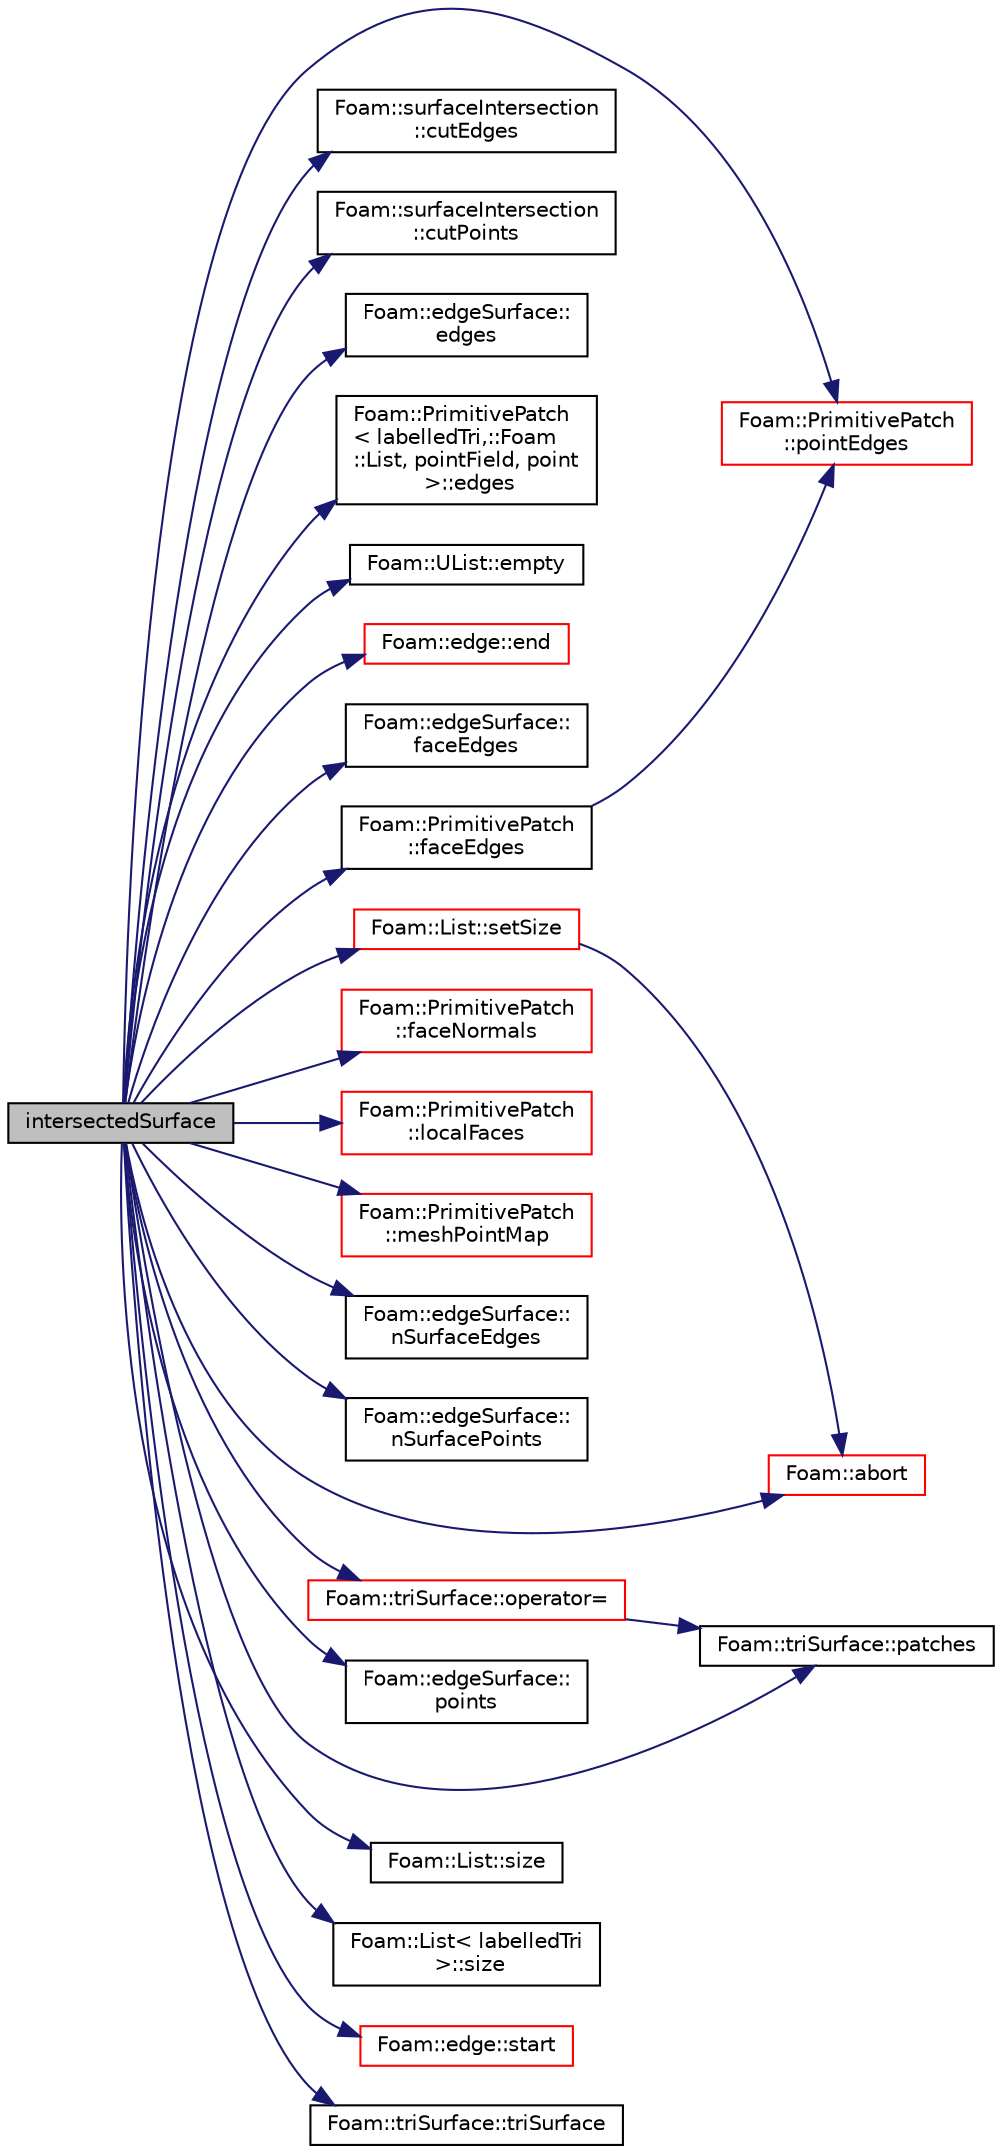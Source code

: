 digraph "intersectedSurface"
{
  bgcolor="transparent";
  edge [fontname="Helvetica",fontsize="10",labelfontname="Helvetica",labelfontsize="10"];
  node [fontname="Helvetica",fontsize="10",shape=record];
  rankdir="LR";
  Node1 [label="intersectedSurface",height=0.2,width=0.4,color="black", fillcolor="grey75", style="filled", fontcolor="black"];
  Node1 -> Node2 [color="midnightblue",fontsize="10",style="solid",fontname="Helvetica"];
  Node2 [label="Foam::abort",height=0.2,width=0.4,color="red",URL="$a10979.html#a447107a607d03e417307c203fa5fb44b"];
  Node1 -> Node3 [color="midnightblue",fontsize="10",style="solid",fontname="Helvetica"];
  Node3 [label="Foam::surfaceIntersection\l::cutEdges",height=0.2,width=0.4,color="black",URL="$a02558.html#a7c76e3ed03912ae1e5c62b13611670e3"];
  Node1 -> Node4 [color="midnightblue",fontsize="10",style="solid",fontname="Helvetica"];
  Node4 [label="Foam::surfaceIntersection\l::cutPoints",height=0.2,width=0.4,color="black",URL="$a02558.html#accb8b5b33864e301df17e24f7da938f2"];
  Node1 -> Node5 [color="midnightblue",fontsize="10",style="solid",fontname="Helvetica"];
  Node5 [label="Foam::edgeSurface::\ledges",height=0.2,width=0.4,color="black",URL="$a00630.html#aa9e7da73dfe101016afed525f326fdc7"];
  Node1 -> Node6 [color="midnightblue",fontsize="10",style="solid",fontname="Helvetica"];
  Node6 [label="Foam::PrimitivePatch\l\< labelledTri,::Foam\l::List, pointField, point\l \>::edges",height=0.2,width=0.4,color="black",URL="$a02010.html#aae82d34fe433288eb6b1f9dea53675c8",tooltip="Return list of edges, address into LOCAL point list. "];
  Node1 -> Node7 [color="midnightblue",fontsize="10",style="solid",fontname="Helvetica"];
  Node7 [label="Foam::UList::empty",height=0.2,width=0.4,color="black",URL="$a02830.html#ac6e61de369e994009e36f344f99c15ad",tooltip="Return true if the UList is empty (ie, size() is zero) "];
  Node1 -> Node8 [color="midnightblue",fontsize="10",style="solid",fontname="Helvetica"];
  Node8 [label="Foam::edge::end",height=0.2,width=0.4,color="red",URL="$a00621.html#a8ed0e876210c2c116b5694307a830518",tooltip="Return end vertex label. "];
  Node1 -> Node9 [color="midnightblue",fontsize="10",style="solid",fontname="Helvetica"];
  Node9 [label="Foam::edgeSurface::\lfaceEdges",height=0.2,width=0.4,color="black",URL="$a00630.html#aa10c4581df08d2b03f7f6d2a93aa16e8",tooltip="From face to our edges_. "];
  Node1 -> Node10 [color="midnightblue",fontsize="10",style="solid",fontname="Helvetica"];
  Node10 [label="Foam::PrimitivePatch\l::faceEdges",height=0.2,width=0.4,color="black",URL="$a02010.html#af8f18d40d14450677bb24334032e7638",tooltip="Return face-edge addressing. "];
  Node10 -> Node11 [color="midnightblue",fontsize="10",style="solid",fontname="Helvetica"];
  Node11 [label="Foam::PrimitivePatch\l::pointEdges",height=0.2,width=0.4,color="red",URL="$a02010.html#a9372e15b6f50db75f39f33f24d4887a4",tooltip="Return point-edge addressing. "];
  Node1 -> Node12 [color="midnightblue",fontsize="10",style="solid",fontname="Helvetica"];
  Node12 [label="Foam::PrimitivePatch\l::faceNormals",height=0.2,width=0.4,color="red",URL="$a02010.html#aa454c45ea89f03f5d0bd92ea2f38d85a",tooltip="Return face normals for patch. "];
  Node1 -> Node13 [color="midnightblue",fontsize="10",style="solid",fontname="Helvetica"];
  Node13 [label="Foam::PrimitivePatch\l::localFaces",height=0.2,width=0.4,color="red",URL="$a02010.html#af5aca3ce69275c80366bc8d5c0584da2",tooltip="Return patch faces addressing into local point list. "];
  Node1 -> Node14 [color="midnightblue",fontsize="10",style="solid",fontname="Helvetica"];
  Node14 [label="Foam::PrimitivePatch\l::meshPointMap",height=0.2,width=0.4,color="red",URL="$a02010.html#a031f186dcdd6bca2af97413a6e3301aa",tooltip="Mesh point map. Given the global point index find its. "];
  Node1 -> Node15 [color="midnightblue",fontsize="10",style="solid",fontname="Helvetica"];
  Node15 [label="Foam::edgeSurface::\lnSurfaceEdges",height=0.2,width=0.4,color="black",URL="$a00630.html#a56840ca883ac4352bc4dbaafc941fa75"];
  Node1 -> Node16 [color="midnightblue",fontsize="10",style="solid",fontname="Helvetica"];
  Node16 [label="Foam::edgeSurface::\lnSurfacePoints",height=0.2,width=0.4,color="black",URL="$a00630.html#aba74a1f330264e6ff770ac974f907b67"];
  Node1 -> Node17 [color="midnightblue",fontsize="10",style="solid",fontname="Helvetica"];
  Node17 [label="Foam::triSurface::operator=",height=0.2,width=0.4,color="red",URL="$a02757.html#a7007e1a39a89b943666033e034e1083b"];
  Node17 -> Node18 [color="midnightblue",fontsize="10",style="solid",fontname="Helvetica"];
  Node18 [label="Foam::triSurface::patches",height=0.2,width=0.4,color="black",URL="$a02757.html#a40a43f76fd50b5f1cd1c242669a14406"];
  Node1 -> Node18 [color="midnightblue",fontsize="10",style="solid",fontname="Helvetica"];
  Node1 -> Node11 [color="midnightblue",fontsize="10",style="solid",fontname="Helvetica"];
  Node1 -> Node19 [color="midnightblue",fontsize="10",style="solid",fontname="Helvetica"];
  Node19 [label="Foam::edgeSurface::\lpoints",height=0.2,width=0.4,color="black",URL="$a00630.html#a73ff9486717e5d8efeb6e9c3f311ad5c"];
  Node1 -> Node20 [color="midnightblue",fontsize="10",style="solid",fontname="Helvetica"];
  Node20 [label="Foam::List::setSize",height=0.2,width=0.4,color="red",URL="$a01390.html#aedb985ffeaf1bdbfeccc2a8730405703",tooltip="Reset size of List. "];
  Node20 -> Node2 [color="midnightblue",fontsize="10",style="solid",fontname="Helvetica"];
  Node1 -> Node21 [color="midnightblue",fontsize="10",style="solid",fontname="Helvetica"];
  Node21 [label="Foam::List::size",height=0.2,width=0.4,color="black",URL="$a01390.html#a8a5f6fa29bd4b500caf186f60245b384",tooltip="Override size to be inconsistent with allocated storage. "];
  Node1 -> Node22 [color="midnightblue",fontsize="10",style="solid",fontname="Helvetica"];
  Node22 [label="Foam::List\< labelledTri\l \>::size",height=0.2,width=0.4,color="black",URL="$a01390.html#a723361dc2020160f5492e8fe2d09fa44",tooltip="Return the number of elements in the UList. "];
  Node1 -> Node23 [color="midnightblue",fontsize="10",style="solid",fontname="Helvetica"];
  Node23 [label="Foam::edge::start",height=0.2,width=0.4,color="red",URL="$a00621.html#a96b607a9a9baa575783b4af443ef613f",tooltip="Return start vertex label. "];
  Node1 -> Node24 [color="midnightblue",fontsize="10",style="solid",fontname="Helvetica"];
  Node24 [label="Foam::triSurface::triSurface",height=0.2,width=0.4,color="black",URL="$a02757.html#a23b307d20d3b88983e62e1cb7292346a",tooltip="Construct null. "];
}
